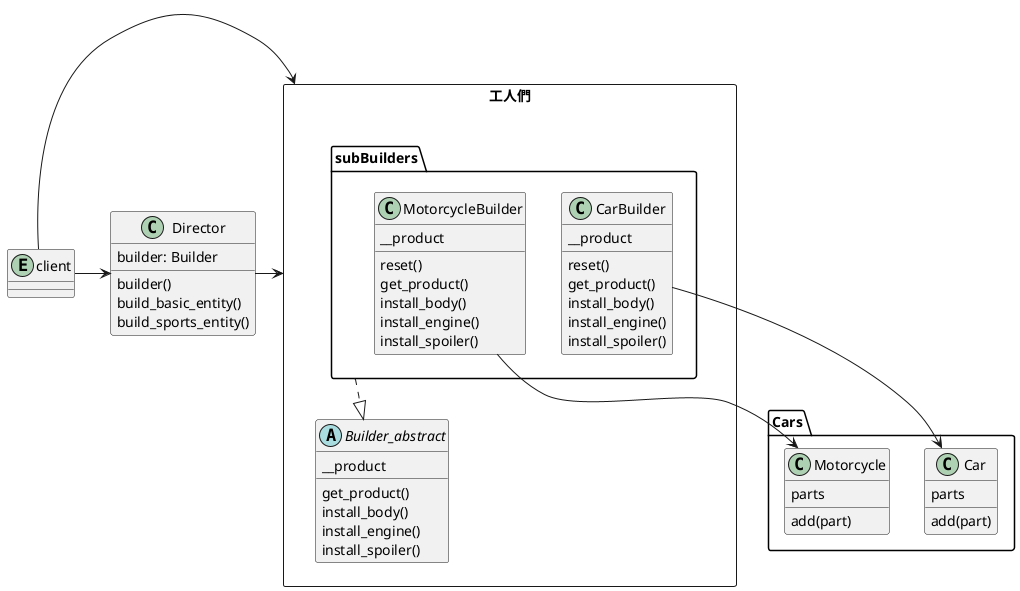 @startuml
'https://plantuml.com/class-diagram

package Cars <<Folder>> {
    class Car {
        parts
        add(part)
    }
    class Motorcycle {
        parts
        add(part)
    }
}

package 工人們 <<Rectangle>> {
    abstract class Builder_abstract {
        __product
        get_product()
        install_body()
        install_engine()
        install_spoiler()
    }

    package subBuilders <<Folder>> {
        class CarBuilder {
            __product
            reset()
            get_product()
            install_body()
            install_engine()
            install_spoiler()
        }
        class MotorcycleBuilder {
            __product
            reset()
            get_product()
            install_body()
            install_engine()
            install_spoiler()
        }
    }
}

class Director {
    builder: Builder
    builder()
    build_basic_entity()
    build_sports_entity()
}

entity client

'實現關係
subBuilders ..|> Builder_abstract

'關聯關係
CarBuilder --> Car
MotorcycleBuilder --> Motorcycle
Director -right--> 工人們
client -right--> Director
client -right--> 工人們

@enduml